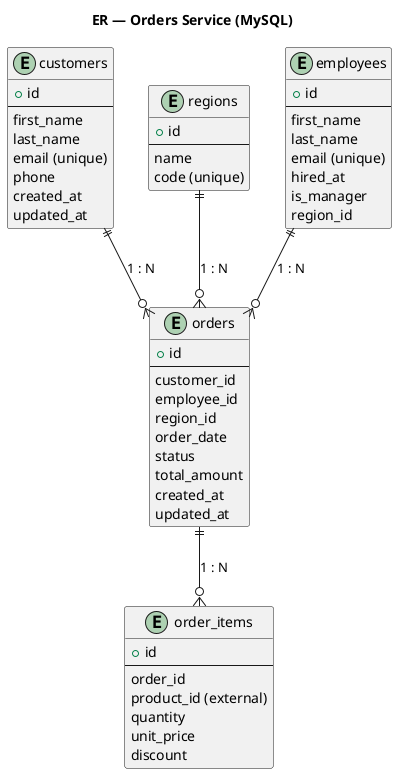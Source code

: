 @startuml Orders_ER
title ER — Orders Service (MySQL)

entity "customers" as C {
  + id
  --
  first_name
  last_name
  email (unique)
  phone
  created_at
  updated_at
}

entity "regions" as RG {
  + id
  --
  name
  code (unique)
}

entity "employees" as E {
  + id
  --
  first_name
  last_name
  email (unique)
  hired_at
  is_manager
  region_id
}

entity "orders" as O {
  + id
  --
  customer_id
  employee_id
  region_id
  order_date
  status
  total_amount
  created_at
  updated_at
}

entity "order_items" as OI {
  + id
  --
  order_id
  product_id (external)
  quantity
  unit_price
  discount
}

C  ||--o{ O  : "1 : N"
E  ||--o{ O  : "1 : N"
RG ||--o{ O  : "1 : N"
O  ||--o{ OI : "1 : N"

@enduml
